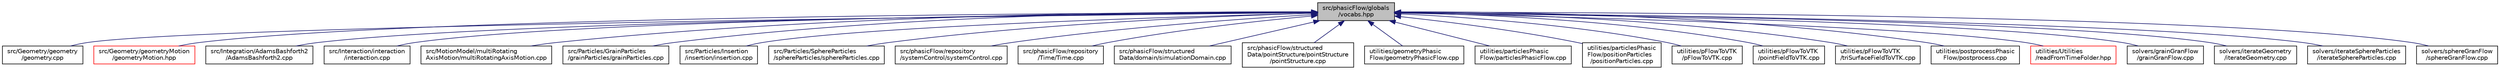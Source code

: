 digraph "src/phasicFlow/globals/vocabs.hpp"
{
 // LATEX_PDF_SIZE
  edge [fontname="Helvetica",fontsize="10",labelfontname="Helvetica",labelfontsize="10"];
  node [fontname="Helvetica",fontsize="10",shape=record];
  Node1 [label="src/phasicFlow/globals\l/vocabs.hpp",height=0.2,width=0.4,color="black", fillcolor="grey75", style="filled", fontcolor="black",tooltip=" "];
  Node1 -> Node2 [dir="back",color="midnightblue",fontsize="10",style="solid",fontname="Helvetica"];
  Node2 [label="src/Geometry/geometry\l/geometry.cpp",height=0.2,width=0.4,color="black", fillcolor="white", style="filled",URL="$geometry_8cpp.html",tooltip=" "];
  Node1 -> Node3 [dir="back",color="midnightblue",fontsize="10",style="solid",fontname="Helvetica"];
  Node3 [label="src/Geometry/geometryMotion\l/geometryMotion.hpp",height=0.2,width=0.4,color="red", fillcolor="white", style="filled",URL="$geometryMotion_8hpp.html",tooltip=" "];
  Node1 -> Node12 [dir="back",color="midnightblue",fontsize="10",style="solid",fontname="Helvetica"];
  Node12 [label="src/Integration/AdamsBashforth2\l/AdamsBashforth2.cpp",height=0.2,width=0.4,color="black", fillcolor="white", style="filled",URL="$AdamsBashforth2_8cpp.html",tooltip=" "];
  Node1 -> Node13 [dir="back",color="midnightblue",fontsize="10",style="solid",fontname="Helvetica"];
  Node13 [label="src/Interaction/interaction\l/interaction.cpp",height=0.2,width=0.4,color="black", fillcolor="white", style="filled",URL="$interaction_8cpp.html",tooltip=" "];
  Node1 -> Node14 [dir="back",color="midnightblue",fontsize="10",style="solid",fontname="Helvetica"];
  Node14 [label="src/MotionModel/multiRotating\lAxisMotion/multiRotatingAxisMotion.cpp",height=0.2,width=0.4,color="black", fillcolor="white", style="filled",URL="$multiRotatingAxisMotion_8cpp.html",tooltip=" "];
  Node1 -> Node15 [dir="back",color="midnightblue",fontsize="10",style="solid",fontname="Helvetica"];
  Node15 [label="src/Particles/GrainParticles\l/grainParticles/grainParticles.cpp",height=0.2,width=0.4,color="black", fillcolor="white", style="filled",URL="$grainParticles_8cpp.html",tooltip=" "];
  Node1 -> Node16 [dir="back",color="midnightblue",fontsize="10",style="solid",fontname="Helvetica"];
  Node16 [label="src/Particles/Insertion\l/insertion/insertion.cpp",height=0.2,width=0.4,color="black", fillcolor="white", style="filled",URL="$insertion_8cpp.html",tooltip=" "];
  Node1 -> Node17 [dir="back",color="midnightblue",fontsize="10",style="solid",fontname="Helvetica"];
  Node17 [label="src/Particles/SphereParticles\l/sphereParticles/sphereParticles.cpp",height=0.2,width=0.4,color="black", fillcolor="white", style="filled",URL="$sphereParticles_8cpp.html",tooltip=" "];
  Node1 -> Node18 [dir="back",color="midnightblue",fontsize="10",style="solid",fontname="Helvetica"];
  Node18 [label="src/phasicFlow/repository\l/systemControl/systemControl.cpp",height=0.2,width=0.4,color="black", fillcolor="white", style="filled",URL="$systemControl_8cpp.html",tooltip=" "];
  Node1 -> Node19 [dir="back",color="midnightblue",fontsize="10",style="solid",fontname="Helvetica"];
  Node19 [label="src/phasicFlow/repository\l/Time/Time.cpp",height=0.2,width=0.4,color="black", fillcolor="white", style="filled",URL="$Time_8cpp.html",tooltip=" "];
  Node1 -> Node20 [dir="back",color="midnightblue",fontsize="10",style="solid",fontname="Helvetica"];
  Node20 [label="src/phasicFlow/structured\lData/domain/simulationDomain.cpp",height=0.2,width=0.4,color="black", fillcolor="white", style="filled",URL="$simulationDomain_8cpp.html",tooltip=" "];
  Node1 -> Node21 [dir="back",color="midnightblue",fontsize="10",style="solid",fontname="Helvetica"];
  Node21 [label="src/phasicFlow/structured\lData/pointStructure/pointStructure\l/pointStructure.cpp",height=0.2,width=0.4,color="black", fillcolor="white", style="filled",URL="$pointStructure_8cpp.html",tooltip=" "];
  Node1 -> Node22 [dir="back",color="midnightblue",fontsize="10",style="solid",fontname="Helvetica"];
  Node22 [label="utilities/geometryPhasic\lFlow/geometryPhasicFlow.cpp",height=0.2,width=0.4,color="black", fillcolor="white", style="filled",URL="$geometryPhasicFlow_8cpp.html",tooltip=" "];
  Node1 -> Node23 [dir="back",color="midnightblue",fontsize="10",style="solid",fontname="Helvetica"];
  Node23 [label="utilities/particlesPhasic\lFlow/particlesPhasicFlow.cpp",height=0.2,width=0.4,color="black", fillcolor="white", style="filled",URL="$particlesPhasicFlow_8cpp.html",tooltip=" "];
  Node1 -> Node24 [dir="back",color="midnightblue",fontsize="10",style="solid",fontname="Helvetica"];
  Node24 [label="utilities/particlesPhasic\lFlow/positionParticles\l/positionParticles.cpp",height=0.2,width=0.4,color="black", fillcolor="white", style="filled",URL="$positionParticles_8cpp.html",tooltip=" "];
  Node1 -> Node25 [dir="back",color="midnightblue",fontsize="10",style="solid",fontname="Helvetica"];
  Node25 [label="utilities/pFlowToVTK\l/pFlowToVTK.cpp",height=0.2,width=0.4,color="black", fillcolor="white", style="filled",URL="$pFlowToVTK_8cpp.html",tooltip=" "];
  Node1 -> Node26 [dir="back",color="midnightblue",fontsize="10",style="solid",fontname="Helvetica"];
  Node26 [label="utilities/pFlowToVTK\l/pointFieldToVTK.cpp",height=0.2,width=0.4,color="black", fillcolor="white", style="filled",URL="$pointFieldToVTK_8cpp.html",tooltip=" "];
  Node1 -> Node27 [dir="back",color="midnightblue",fontsize="10",style="solid",fontname="Helvetica"];
  Node27 [label="utilities/pFlowToVTK\l/triSurfaceFieldToVTK.cpp",height=0.2,width=0.4,color="black", fillcolor="white", style="filled",URL="$triSurfaceFieldToVTK_8cpp.html",tooltip=" "];
  Node1 -> Node28 [dir="back",color="midnightblue",fontsize="10",style="solid",fontname="Helvetica"];
  Node28 [label="utilities/postprocessPhasic\lFlow/postprocess.cpp",height=0.2,width=0.4,color="black", fillcolor="white", style="filled",URL="$postprocess_8cpp.html",tooltip=" "];
  Node1 -> Node29 [dir="back",color="midnightblue",fontsize="10",style="solid",fontname="Helvetica"];
  Node29 [label="utilities/Utilities\l/readFromTimeFolder.hpp",height=0.2,width=0.4,color="red", fillcolor="white", style="filled",URL="$readFromTimeFolder_8hpp.html",tooltip=" "];
  Node1 -> Node45 [dir="back",color="midnightblue",fontsize="10",style="solid",fontname="Helvetica"];
  Node45 [label="solvers/grainGranFlow\l/grainGranFlow.cpp",height=0.2,width=0.4,color="black", fillcolor="white", style="filled",URL="$grainGranFlow_8cpp.html",tooltip=" "];
  Node1 -> Node46 [dir="back",color="midnightblue",fontsize="10",style="solid",fontname="Helvetica"];
  Node46 [label="solvers/iterateGeometry\l/iterateGeometry.cpp",height=0.2,width=0.4,color="black", fillcolor="white", style="filled",URL="$iterateGeometry_8cpp.html",tooltip="iterateGeometry solver"];
  Node1 -> Node47 [dir="back",color="midnightblue",fontsize="10",style="solid",fontname="Helvetica"];
  Node47 [label="solvers/iterateSphereParticles\l/iterateSphereParticles.cpp",height=0.2,width=0.4,color="black", fillcolor="white", style="filled",URL="$iterateSphereParticles_8cpp.html",tooltip=" "];
  Node1 -> Node48 [dir="back",color="midnightblue",fontsize="10",style="solid",fontname="Helvetica"];
  Node48 [label="solvers/sphereGranFlow\l/sphereGranFlow.cpp",height=0.2,width=0.4,color="black", fillcolor="white", style="filled",URL="$sphereGranFlow_8cpp.html",tooltip="sphereGranFlow solver"];
}
